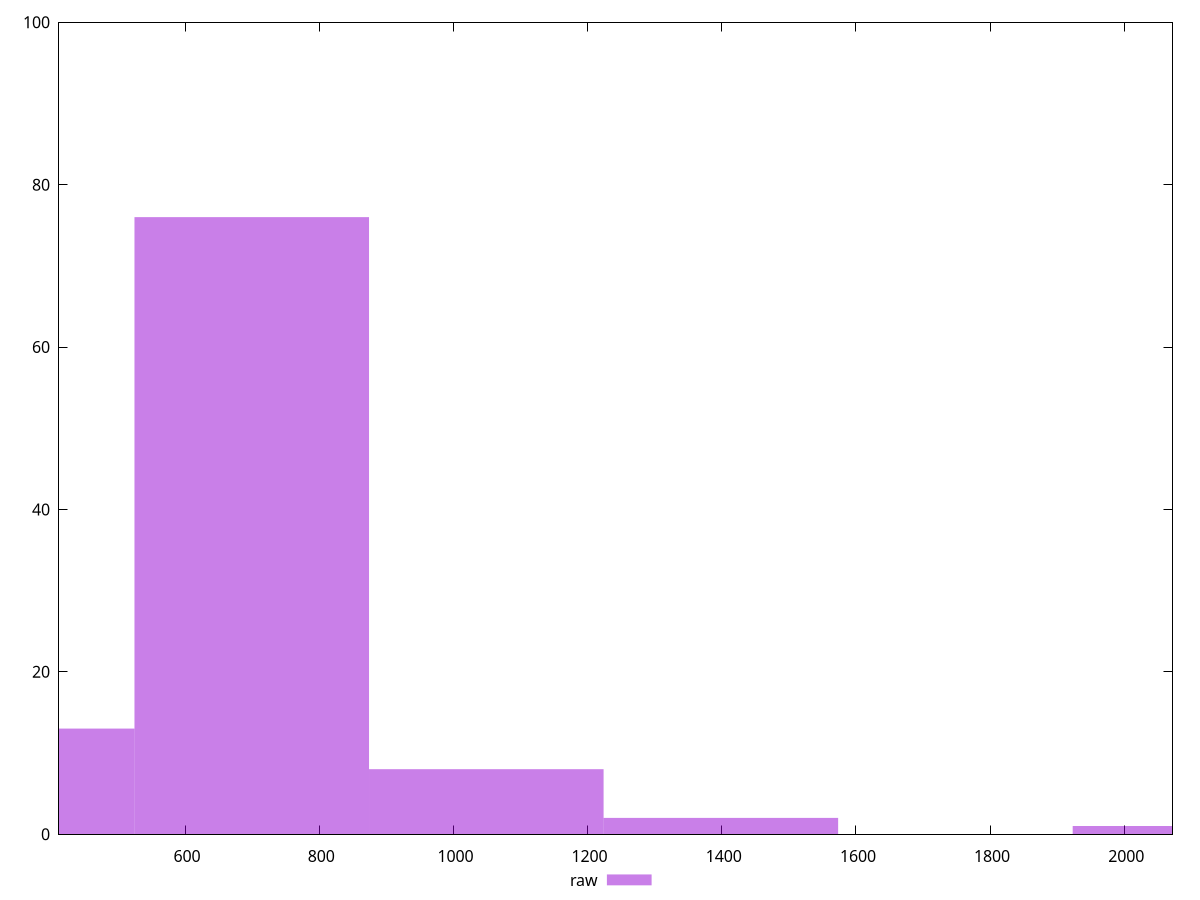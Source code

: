 reset

$raw <<EOF
1398.6982513396406 2
699.3491256698203 76
349.67456283491015 13
1049.0236885047304 8
2098.047377009461 1
EOF

set key outside below
set boxwidth 349.67456283491015
set xrange [412:2072]
set yrange [0:100]
set trange [0:100]
set style fill transparent solid 0.5 noborder
set terminal svg size 640, 490 enhanced background rgb 'white'
set output "report_00015_2021-02-09T16-11-33.973Z/render-blocking-resources/samples/pages+cached+noadtech/raw/histogram.svg"

plot $raw title "raw" with boxes

reset
